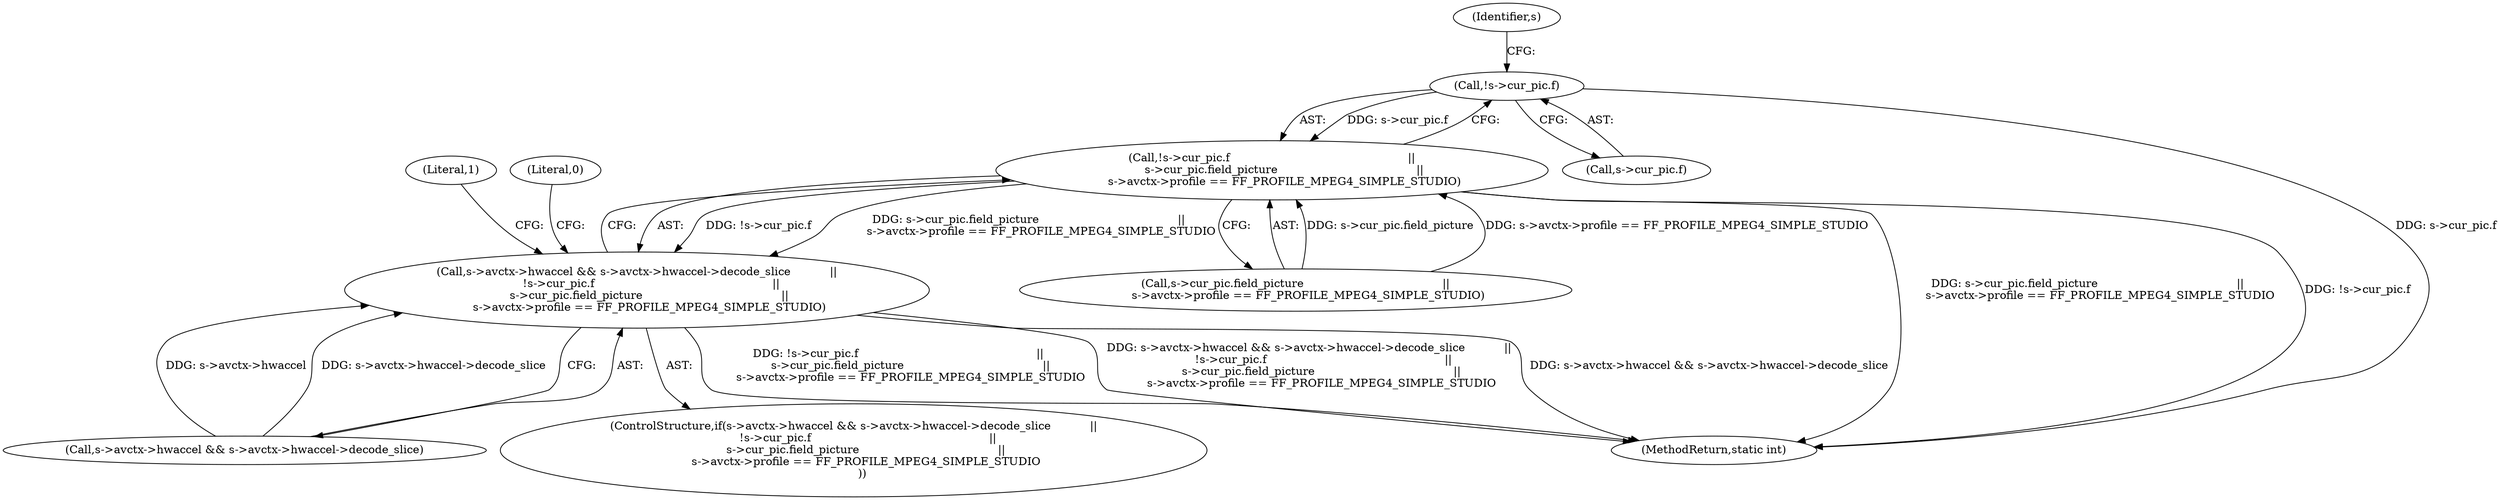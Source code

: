 digraph "0_FFmpeg_bd27a9364ca274ca97f1df6d984e88a0700fb235@pointer" {
"1000119" [label="(Call,!s->cur_pic.f)"];
"1000118" [label="(Call,!s->cur_pic.f                                                  ||\n       s->cur_pic.field_picture                                       ||\n       s->avctx->profile == FF_PROFILE_MPEG4_SIMPLE_STUDIO)"];
"1000104" [label="(Call,s->avctx->hwaccel && s->avctx->hwaccel->decode_slice           ||\n        !s->cur_pic.f                                                  ||\n       s->cur_pic.field_picture                                       ||\n       s->avctx->profile == FF_PROFILE_MPEG4_SIMPLE_STUDIO)"];
"1000125" [label="(Call,s->cur_pic.field_picture                                       ||\n       s->avctx->profile == FF_PROFILE_MPEG4_SIMPLE_STUDIO)"];
"1000119" [label="(Call,!s->cur_pic.f)"];
"1000103" [label="(ControlStructure,if(s->avctx->hwaccel && s->avctx->hwaccel->decode_slice           ||\n        !s->cur_pic.f                                                  ||\n       s->cur_pic.field_picture                                       ||\n       s->avctx->profile == FF_PROFILE_MPEG4_SIMPLE_STUDIO\n     ))"];
"1000128" [label="(Identifier,s)"];
"1000120" [label="(Call,s->cur_pic.f)"];
"1000142" [label="(MethodReturn,static int)"];
"1000105" [label="(Call,s->avctx->hwaccel && s->avctx->hwaccel->decode_slice)"];
"1000139" [label="(Literal,0)"];
"1000104" [label="(Call,s->avctx->hwaccel && s->avctx->hwaccel->decode_slice           ||\n        !s->cur_pic.f                                                  ||\n       s->cur_pic.field_picture                                       ||\n       s->avctx->profile == FF_PROFILE_MPEG4_SIMPLE_STUDIO)"];
"1000141" [label="(Literal,1)"];
"1000118" [label="(Call,!s->cur_pic.f                                                  ||\n       s->cur_pic.field_picture                                       ||\n       s->avctx->profile == FF_PROFILE_MPEG4_SIMPLE_STUDIO)"];
"1000119" -> "1000118"  [label="AST: "];
"1000119" -> "1000120"  [label="CFG: "];
"1000120" -> "1000119"  [label="AST: "];
"1000128" -> "1000119"  [label="CFG: "];
"1000118" -> "1000119"  [label="CFG: "];
"1000119" -> "1000142"  [label="DDG: s->cur_pic.f"];
"1000119" -> "1000118"  [label="DDG: s->cur_pic.f"];
"1000118" -> "1000104"  [label="AST: "];
"1000118" -> "1000125"  [label="CFG: "];
"1000125" -> "1000118"  [label="AST: "];
"1000104" -> "1000118"  [label="CFG: "];
"1000118" -> "1000142"  [label="DDG: s->cur_pic.field_picture                                       ||\n       s->avctx->profile == FF_PROFILE_MPEG4_SIMPLE_STUDIO"];
"1000118" -> "1000142"  [label="DDG: !s->cur_pic.f"];
"1000118" -> "1000104"  [label="DDG: !s->cur_pic.f"];
"1000118" -> "1000104"  [label="DDG: s->cur_pic.field_picture                                       ||\n       s->avctx->profile == FF_PROFILE_MPEG4_SIMPLE_STUDIO"];
"1000125" -> "1000118"  [label="DDG: s->cur_pic.field_picture"];
"1000125" -> "1000118"  [label="DDG: s->avctx->profile == FF_PROFILE_MPEG4_SIMPLE_STUDIO"];
"1000104" -> "1000103"  [label="AST: "];
"1000104" -> "1000105"  [label="CFG: "];
"1000105" -> "1000104"  [label="AST: "];
"1000139" -> "1000104"  [label="CFG: "];
"1000141" -> "1000104"  [label="CFG: "];
"1000104" -> "1000142"  [label="DDG: s->avctx->hwaccel && s->avctx->hwaccel->decode_slice           ||\n        !s->cur_pic.f                                                  ||\n       s->cur_pic.field_picture                                       ||\n       s->avctx->profile == FF_PROFILE_MPEG4_SIMPLE_STUDIO"];
"1000104" -> "1000142"  [label="DDG: s->avctx->hwaccel && s->avctx->hwaccel->decode_slice"];
"1000104" -> "1000142"  [label="DDG: !s->cur_pic.f                                                  ||\n       s->cur_pic.field_picture                                       ||\n       s->avctx->profile == FF_PROFILE_MPEG4_SIMPLE_STUDIO"];
"1000105" -> "1000104"  [label="DDG: s->avctx->hwaccel"];
"1000105" -> "1000104"  [label="DDG: s->avctx->hwaccel->decode_slice"];
}
